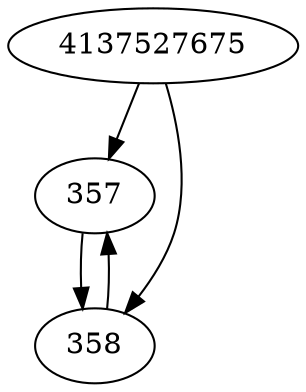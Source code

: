 strict digraph  {
4137527675;
357;
358;
4137527675 -> 357;
4137527675 -> 358;
357 -> 358;
358 -> 357;
}
